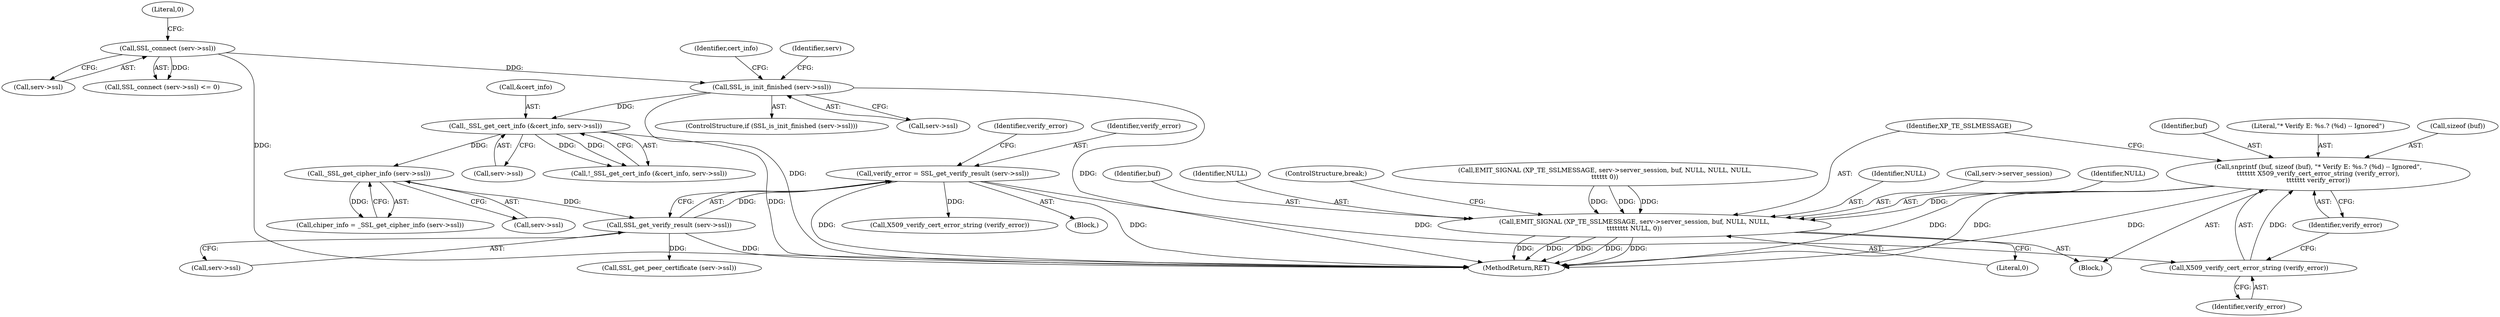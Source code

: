 digraph "0_hexchat_c9b63f7f9be01692b03fa15275135a4910a7e02d@API" {
"1000506" [label="(Call,snprintf (buf, sizeof (buf), \"* Verify E: %s.? (%d) -- Ignored\",\n\t\t\t\t\t\t\t X509_verify_cert_error_string (verify_error),\n\t\t\t\t\t\t\t verify_error))"];
"1000511" [label="(Call,X509_verify_cert_error_string (verify_error))"];
"1000437" [label="(Call,verify_error = SSL_get_verify_result (serv->ssl))"];
"1000439" [label="(Call,SSL_get_verify_result (serv->ssl))"];
"1000394" [label="(Call,_SSL_get_cipher_info (serv->ssl))"];
"1000199" [label="(Call,_SSL_get_cert_info (&cert_info, serv->ssl))"];
"1000188" [label="(Call,SSL_is_init_finished (serv->ssl))"];
"1000122" [label="(Call,SSL_connect (serv->ssl))"];
"1000514" [label="(Call,EMIT_SIGNAL (XP_TE_SSLMESSAGE, serv->server_session, buf, NULL, NULL,\n\t\t\t\t\t\t\t\t NULL, 0))"];
"1000508" [label="(Call,sizeof (buf))"];
"1000200" [label="(Call,&cert_info)"];
"1000201" [label="(Identifier,cert_info)"];
"1000513" [label="(Identifier,verify_error)"];
"1000506" [label="(Call,snprintf (buf, sizeof (buf), \"* Verify E: %s.? (%d) -- Ignored\",\n\t\t\t\t\t\t\t X509_verify_cert_error_string (verify_error),\n\t\t\t\t\t\t\t verify_error))"];
"1000520" [label="(Identifier,NULL)"];
"1000607" [label="(MethodReturn,RET)"];
"1000126" [label="(Literal,0)"];
"1000516" [label="(Call,serv->server_session)"];
"1000439" [label="(Call,SSL_get_verify_result (serv->ssl))"];
"1000522" [label="(Identifier,NULL)"];
"1000519" [label="(Identifier,buf)"];
"1000438" [label="(Identifier,verify_error)"];
"1000392" [label="(Call,chiper_info = _SSL_get_cipher_info (serv->ssl))"];
"1000188" [label="(Call,SSL_is_init_finished (serv->ssl))"];
"1000514" [label="(Call,EMIT_SIGNAL (XP_TE_SSLMESSAGE, serv->server_session, buf, NULL, NULL,\n\t\t\t\t\t\t\t\t NULL, 0))"];
"1000507" [label="(Identifier,buf)"];
"1000394" [label="(Call,_SSL_get_cipher_info (serv->ssl))"];
"1000521" [label="(Identifier,NULL)"];
"1000437" [label="(Call,verify_error = SSL_get_verify_result (serv->ssl))"];
"1000187" [label="(ControlStructure,if (SSL_is_init_finished (serv->ssl)))"];
"1000531" [label="(Call,X509_verify_cert_error_string (verify_error))"];
"1000561" [label="(Identifier,serv)"];
"1000199" [label="(Call,_SSL_get_cert_info (&cert_info, serv->ssl))"];
"1000202" [label="(Call,serv->ssl)"];
"1000512" [label="(Identifier,verify_error)"];
"1000444" [label="(Identifier,verify_error)"];
"1000524" [label="(ControlStructure,break;)"];
"1000451" [label="(Call,SSL_get_peer_certificate (serv->ssl))"];
"1000122" [label="(Call,SSL_connect (serv->ssl))"];
"1000123" [label="(Call,serv->ssl)"];
"1000427" [label="(Call,EMIT_SIGNAL (XP_TE_SSLMESSAGE, serv->server_session, buf, NULL, NULL, NULL,\n\t\t\t\t\t\t 0))"];
"1000395" [label="(Call,serv->ssl)"];
"1000515" [label="(Identifier,XP_TE_SSLMESSAGE)"];
"1000523" [label="(Literal,0)"];
"1000440" [label="(Call,serv->ssl)"];
"1000192" [label="(Block,)"];
"1000121" [label="(Call,SSL_connect (serv->ssl) <= 0)"];
"1000511" [label="(Call,X509_verify_cert_error_string (verify_error))"];
"1000189" [label="(Call,serv->ssl)"];
"1000505" [label="(Block,)"];
"1000198" [label="(Call,!_SSL_get_cert_info (&cert_info, serv->ssl))"];
"1000510" [label="(Literal,\"* Verify E: %s.? (%d) -- Ignored\")"];
"1000506" -> "1000505"  [label="AST: "];
"1000506" -> "1000513"  [label="CFG: "];
"1000507" -> "1000506"  [label="AST: "];
"1000508" -> "1000506"  [label="AST: "];
"1000510" -> "1000506"  [label="AST: "];
"1000511" -> "1000506"  [label="AST: "];
"1000513" -> "1000506"  [label="AST: "];
"1000515" -> "1000506"  [label="CFG: "];
"1000506" -> "1000607"  [label="DDG: "];
"1000506" -> "1000607"  [label="DDG: "];
"1000506" -> "1000607"  [label="DDG: "];
"1000511" -> "1000506"  [label="DDG: "];
"1000506" -> "1000514"  [label="DDG: "];
"1000511" -> "1000512"  [label="CFG: "];
"1000512" -> "1000511"  [label="AST: "];
"1000513" -> "1000511"  [label="CFG: "];
"1000437" -> "1000511"  [label="DDG: "];
"1000437" -> "1000192"  [label="AST: "];
"1000437" -> "1000439"  [label="CFG: "];
"1000438" -> "1000437"  [label="AST: "];
"1000439" -> "1000437"  [label="AST: "];
"1000444" -> "1000437"  [label="CFG: "];
"1000437" -> "1000607"  [label="DDG: "];
"1000437" -> "1000607"  [label="DDG: "];
"1000439" -> "1000437"  [label="DDG: "];
"1000437" -> "1000531"  [label="DDG: "];
"1000439" -> "1000440"  [label="CFG: "];
"1000440" -> "1000439"  [label="AST: "];
"1000439" -> "1000607"  [label="DDG: "];
"1000394" -> "1000439"  [label="DDG: "];
"1000439" -> "1000451"  [label="DDG: "];
"1000394" -> "1000392"  [label="AST: "];
"1000394" -> "1000395"  [label="CFG: "];
"1000395" -> "1000394"  [label="AST: "];
"1000392" -> "1000394"  [label="CFG: "];
"1000394" -> "1000392"  [label="DDG: "];
"1000199" -> "1000394"  [label="DDG: "];
"1000199" -> "1000198"  [label="AST: "];
"1000199" -> "1000202"  [label="CFG: "];
"1000200" -> "1000199"  [label="AST: "];
"1000202" -> "1000199"  [label="AST: "];
"1000198" -> "1000199"  [label="CFG: "];
"1000199" -> "1000607"  [label="DDG: "];
"1000199" -> "1000198"  [label="DDG: "];
"1000199" -> "1000198"  [label="DDG: "];
"1000188" -> "1000199"  [label="DDG: "];
"1000188" -> "1000187"  [label="AST: "];
"1000188" -> "1000189"  [label="CFG: "];
"1000189" -> "1000188"  [label="AST: "];
"1000201" -> "1000188"  [label="CFG: "];
"1000561" -> "1000188"  [label="CFG: "];
"1000188" -> "1000607"  [label="DDG: "];
"1000188" -> "1000607"  [label="DDG: "];
"1000122" -> "1000188"  [label="DDG: "];
"1000122" -> "1000121"  [label="AST: "];
"1000122" -> "1000123"  [label="CFG: "];
"1000123" -> "1000122"  [label="AST: "];
"1000126" -> "1000122"  [label="CFG: "];
"1000122" -> "1000607"  [label="DDG: "];
"1000122" -> "1000121"  [label="DDG: "];
"1000514" -> "1000505"  [label="AST: "];
"1000514" -> "1000523"  [label="CFG: "];
"1000515" -> "1000514"  [label="AST: "];
"1000516" -> "1000514"  [label="AST: "];
"1000519" -> "1000514"  [label="AST: "];
"1000520" -> "1000514"  [label="AST: "];
"1000521" -> "1000514"  [label="AST: "];
"1000522" -> "1000514"  [label="AST: "];
"1000523" -> "1000514"  [label="AST: "];
"1000524" -> "1000514"  [label="CFG: "];
"1000514" -> "1000607"  [label="DDG: "];
"1000514" -> "1000607"  [label="DDG: "];
"1000514" -> "1000607"  [label="DDG: "];
"1000514" -> "1000607"  [label="DDG: "];
"1000514" -> "1000607"  [label="DDG: "];
"1000427" -> "1000514"  [label="DDG: "];
"1000427" -> "1000514"  [label="DDG: "];
"1000427" -> "1000514"  [label="DDG: "];
}

